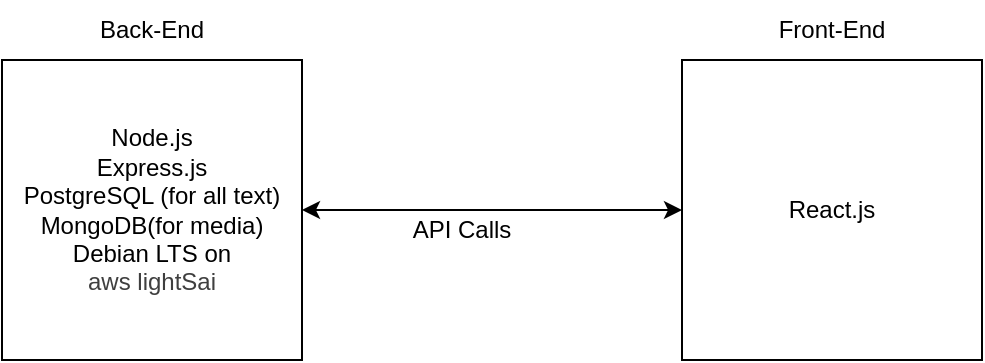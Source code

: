 <mxfile>
    <diagram id="g6YBQhQe8P2Gf88Y_DUl" name="Page-1">
        <mxGraphModel dx="610" dy="254" grid="1" gridSize="10" guides="1" tooltips="1" connect="1" arrows="1" fold="1" page="1" pageScale="1" pageWidth="850" pageHeight="1100" math="0" shadow="0">
            <root>
                <mxCell id="0"/>
                <mxCell id="1" parent="0"/>
                <mxCell id="2" value="Node.js&lt;div&gt;Express.js&lt;/div&gt;&lt;div&gt;PostgreSQL (for all text)&lt;/div&gt;&lt;div&gt;MongoDB(for media)&lt;/div&gt;&lt;div&gt;Debian LTS on&lt;/div&gt;&lt;div&gt;&lt;span style=&quot;color: rgb(63, 63, 63);&quot;&gt;aws lightSai&lt;/span&gt;&lt;br&gt;&lt;/div&gt;" style="whiteSpace=wrap;html=1;aspect=fixed;" vertex="1" parent="1">
                    <mxGeometry x="80" y="50" width="150" height="150" as="geometry"/>
                </mxCell>
                <mxCell id="4" value="React.js" style="whiteSpace=wrap;html=1;aspect=fixed;" vertex="1" parent="1">
                    <mxGeometry x="420" y="50" width="150" height="150" as="geometry"/>
                </mxCell>
                <mxCell id="5" value="" style="endArrow=classic;startArrow=classic;html=1;entryX=0;entryY=0.5;entryDx=0;entryDy=0;exitX=1;exitY=0.5;exitDx=0;exitDy=0;" edge="1" parent="1" source="2" target="4">
                    <mxGeometry width="50" height="50" relative="1" as="geometry">
                        <mxPoint x="290" y="160" as="sourcePoint"/>
                        <mxPoint x="340" y="110" as="targetPoint"/>
                    </mxGeometry>
                </mxCell>
                <mxCell id="6" value="API Calls" style="text;html=1;align=center;verticalAlign=middle;whiteSpace=wrap;rounded=0;" vertex="1" parent="1">
                    <mxGeometry x="280" y="120" width="60" height="30" as="geometry"/>
                </mxCell>
                <mxCell id="8" value="Back-End" style="text;html=1;align=center;verticalAlign=middle;whiteSpace=wrap;rounded=0;" vertex="1" parent="1">
                    <mxGeometry x="125" y="20" width="60" height="30" as="geometry"/>
                </mxCell>
                <mxCell id="9" value="Front-End" style="text;html=1;align=center;verticalAlign=middle;whiteSpace=wrap;rounded=0;" vertex="1" parent="1">
                    <mxGeometry x="465" y="20" width="60" height="30" as="geometry"/>
                </mxCell>
            </root>
        </mxGraphModel>
    </diagram>
</mxfile>